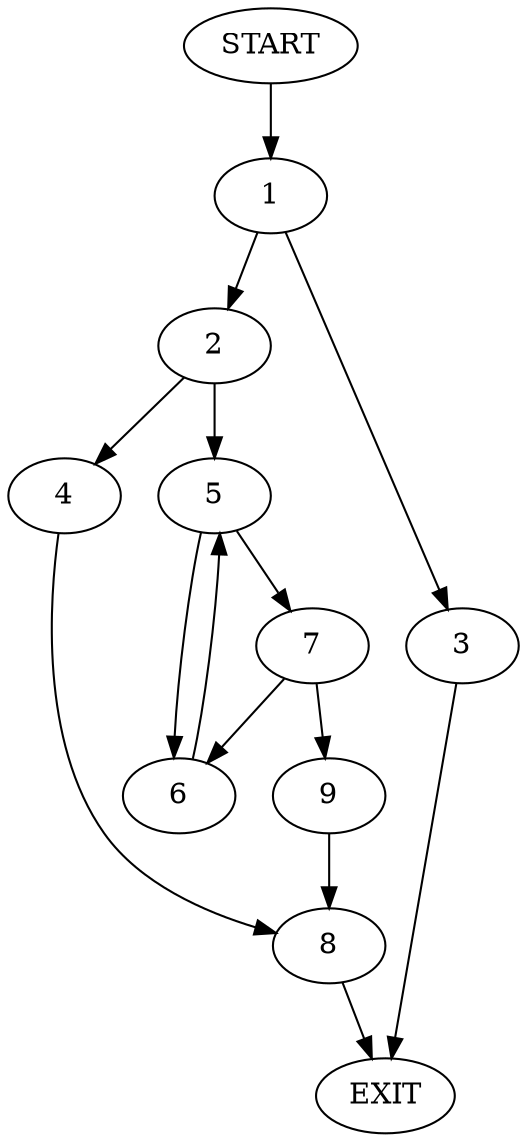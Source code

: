 digraph {
0 [label="START"]
10 [label="EXIT"]
0 -> 1
1 -> 2
1 -> 3
3 -> 10
2 -> 4
2 -> 5
5 -> 6
5 -> 7
4 -> 8
8 -> 10
7 -> 9
7 -> 6
6 -> 5
9 -> 8
}
